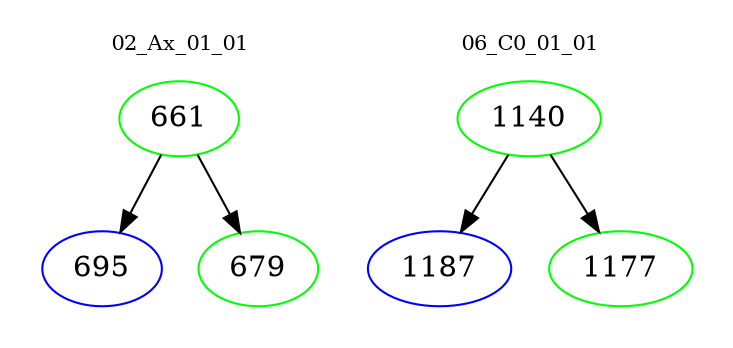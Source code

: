 digraph{
subgraph cluster_0 {
color = white
label = "02_Ax_01_01";
fontsize=10;
T0_661 [label="661", color="green"]
T0_661 -> T0_695 [color="black"]
T0_695 [label="695", color="blue"]
T0_661 -> T0_679 [color="black"]
T0_679 [label="679", color="green"]
}
subgraph cluster_1 {
color = white
label = "06_C0_01_01";
fontsize=10;
T1_1140 [label="1140", color="green"]
T1_1140 -> T1_1187 [color="black"]
T1_1187 [label="1187", color="blue"]
T1_1140 -> T1_1177 [color="black"]
T1_1177 [label="1177", color="green"]
}
}
